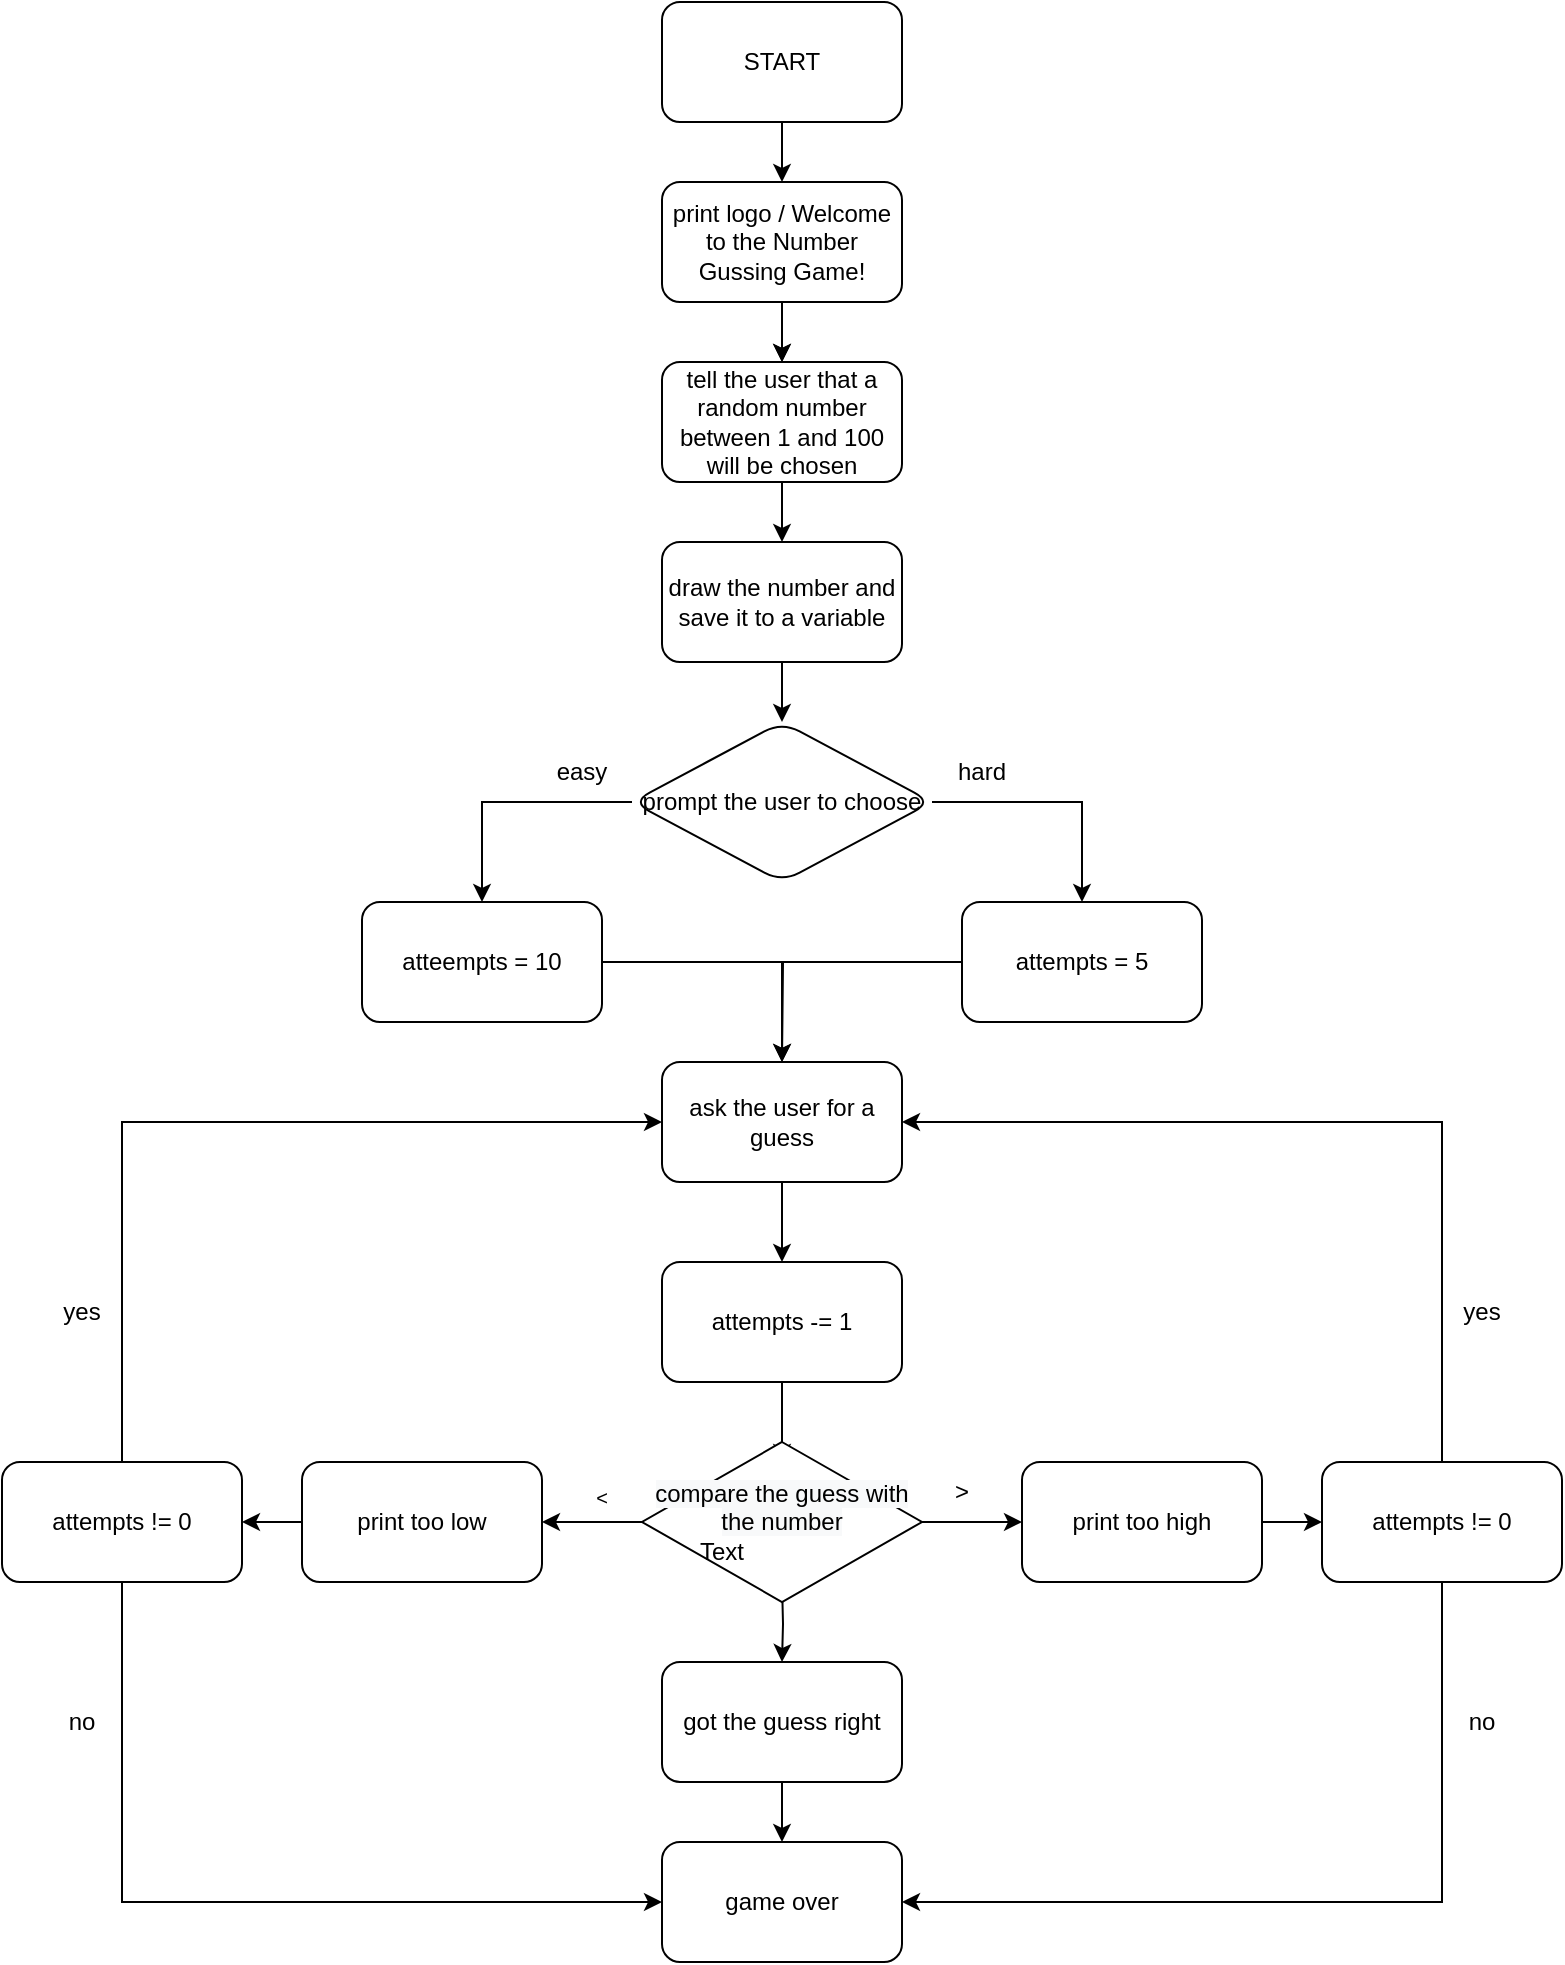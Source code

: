 <mxfile version="20.4.0" type="github">
  <diagram id="vDx_k-VLl8c18pL-Uctf" name="Página-1">
    <mxGraphModel dx="1038" dy="571" grid="1" gridSize="10" guides="1" tooltips="1" connect="1" arrows="1" fold="1" page="1" pageScale="1" pageWidth="827" pageHeight="1169" math="0" shadow="0">
      <root>
        <mxCell id="0" />
        <mxCell id="1" parent="0" />
        <mxCell id="YBvnHjmWqHKxDJ-1rs6f-3" value="" style="edgeStyle=orthogonalEdgeStyle;rounded=0;orthogonalLoop=1;jettySize=auto;html=1;" edge="1" parent="1" source="YBvnHjmWqHKxDJ-1rs6f-1" target="YBvnHjmWqHKxDJ-1rs6f-2">
          <mxGeometry relative="1" as="geometry" />
        </mxCell>
        <mxCell id="YBvnHjmWqHKxDJ-1rs6f-1" value="START" style="rounded=1;whiteSpace=wrap;html=1;" vertex="1" parent="1">
          <mxGeometry x="360" y="40" width="120" height="60" as="geometry" />
        </mxCell>
        <mxCell id="YBvnHjmWqHKxDJ-1rs6f-5" value="" style="edgeStyle=orthogonalEdgeStyle;rounded=0;orthogonalLoop=1;jettySize=auto;html=1;" edge="1" parent="1" source="YBvnHjmWqHKxDJ-1rs6f-2" target="YBvnHjmWqHKxDJ-1rs6f-4">
          <mxGeometry relative="1" as="geometry" />
        </mxCell>
        <mxCell id="YBvnHjmWqHKxDJ-1rs6f-8" style="edgeStyle=orthogonalEdgeStyle;rounded=0;orthogonalLoop=1;jettySize=auto;html=1;" edge="1" parent="1" source="YBvnHjmWqHKxDJ-1rs6f-2" target="YBvnHjmWqHKxDJ-1rs6f-4">
          <mxGeometry relative="1" as="geometry" />
        </mxCell>
        <mxCell id="YBvnHjmWqHKxDJ-1rs6f-2" value="print logo / Welcome to the Number Gussing Game!" style="whiteSpace=wrap;html=1;rounded=1;" vertex="1" parent="1">
          <mxGeometry x="360" y="130" width="120" height="60" as="geometry" />
        </mxCell>
        <mxCell id="YBvnHjmWqHKxDJ-1rs6f-7" value="" style="edgeStyle=orthogonalEdgeStyle;rounded=0;orthogonalLoop=1;jettySize=auto;html=1;" edge="1" parent="1" source="YBvnHjmWqHKxDJ-1rs6f-4" target="YBvnHjmWqHKxDJ-1rs6f-6">
          <mxGeometry relative="1" as="geometry" />
        </mxCell>
        <mxCell id="YBvnHjmWqHKxDJ-1rs6f-4" value="tell the user that a random number between 1 and 100 will be chosen" style="whiteSpace=wrap;html=1;rounded=1;" vertex="1" parent="1">
          <mxGeometry x="360" y="220" width="120" height="60" as="geometry" />
        </mxCell>
        <mxCell id="YBvnHjmWqHKxDJ-1rs6f-10" value="" style="edgeStyle=orthogonalEdgeStyle;rounded=0;orthogonalLoop=1;jettySize=auto;html=1;" edge="1" parent="1" source="YBvnHjmWqHKxDJ-1rs6f-6" target="YBvnHjmWqHKxDJ-1rs6f-9">
          <mxGeometry relative="1" as="geometry" />
        </mxCell>
        <mxCell id="YBvnHjmWqHKxDJ-1rs6f-6" value="draw the number and save it to a variable" style="whiteSpace=wrap;html=1;rounded=1;" vertex="1" parent="1">
          <mxGeometry x="360" y="310" width="120" height="60" as="geometry" />
        </mxCell>
        <mxCell id="YBvnHjmWqHKxDJ-1rs6f-18" style="edgeStyle=orthogonalEdgeStyle;rounded=0;orthogonalLoop=1;jettySize=auto;html=1;entryX=0.5;entryY=0;entryDx=0;entryDy=0;" edge="1" parent="1" source="YBvnHjmWqHKxDJ-1rs6f-9" target="YBvnHjmWqHKxDJ-1rs6f-17">
          <mxGeometry relative="1" as="geometry" />
        </mxCell>
        <mxCell id="YBvnHjmWqHKxDJ-1rs6f-24" style="edgeStyle=orthogonalEdgeStyle;rounded=0;orthogonalLoop=1;jettySize=auto;html=1;entryX=0.5;entryY=0;entryDx=0;entryDy=0;" edge="1" parent="1" source="YBvnHjmWqHKxDJ-1rs6f-9" target="YBvnHjmWqHKxDJ-1rs6f-16">
          <mxGeometry relative="1" as="geometry" />
        </mxCell>
        <mxCell id="YBvnHjmWqHKxDJ-1rs6f-9" value="prompt the user to choose" style="rhombus;whiteSpace=wrap;html=1;rounded=1;" vertex="1" parent="1">
          <mxGeometry x="345" y="400" width="150" height="80" as="geometry" />
        </mxCell>
        <mxCell id="YBvnHjmWqHKxDJ-1rs6f-30" value="" style="edgeStyle=orthogonalEdgeStyle;rounded=0;orthogonalLoop=1;jettySize=auto;html=1;" edge="1" parent="1" source="YBvnHjmWqHKxDJ-1rs6f-11" target="YBvnHjmWqHKxDJ-1rs6f-29">
          <mxGeometry relative="1" as="geometry" />
        </mxCell>
        <mxCell id="YBvnHjmWqHKxDJ-1rs6f-11" value="ask the user for a guess" style="rounded=1;whiteSpace=wrap;html=1;" vertex="1" parent="1">
          <mxGeometry x="360" y="570" width="120" height="60" as="geometry" />
        </mxCell>
        <mxCell id="YBvnHjmWqHKxDJ-1rs6f-13" value="easy" style="text;html=1;strokeColor=none;fillColor=none;align=center;verticalAlign=middle;whiteSpace=wrap;rounded=0;" vertex="1" parent="1">
          <mxGeometry x="290" y="410" width="60" height="30" as="geometry" />
        </mxCell>
        <mxCell id="YBvnHjmWqHKxDJ-1rs6f-27" style="edgeStyle=orthogonalEdgeStyle;rounded=0;orthogonalLoop=1;jettySize=auto;html=1;entryX=0.5;entryY=0;entryDx=0;entryDy=0;" edge="1" parent="1" source="YBvnHjmWqHKxDJ-1rs6f-16" target="YBvnHjmWqHKxDJ-1rs6f-11">
          <mxGeometry relative="1" as="geometry" />
        </mxCell>
        <mxCell id="YBvnHjmWqHKxDJ-1rs6f-16" value="attempts = 5" style="rounded=1;whiteSpace=wrap;html=1;" vertex="1" parent="1">
          <mxGeometry x="510" y="490" width="120" height="60" as="geometry" />
        </mxCell>
        <mxCell id="YBvnHjmWqHKxDJ-1rs6f-28" style="edgeStyle=orthogonalEdgeStyle;rounded=0;orthogonalLoop=1;jettySize=auto;html=1;" edge="1" parent="1" source="YBvnHjmWqHKxDJ-1rs6f-17">
          <mxGeometry relative="1" as="geometry">
            <mxPoint x="420" y="570" as="targetPoint" />
          </mxGeometry>
        </mxCell>
        <mxCell id="YBvnHjmWqHKxDJ-1rs6f-17" value="atteempts = 10" style="rounded=1;whiteSpace=wrap;html=1;" vertex="1" parent="1">
          <mxGeometry x="210" y="490" width="120" height="60" as="geometry" />
        </mxCell>
        <mxCell id="YBvnHjmWqHKxDJ-1rs6f-14" value="hard" style="text;html=1;strokeColor=none;fillColor=none;align=center;verticalAlign=middle;whiteSpace=wrap;rounded=0;" vertex="1" parent="1">
          <mxGeometry x="490" y="410" width="60" height="30" as="geometry" />
        </mxCell>
        <mxCell id="YBvnHjmWqHKxDJ-1rs6f-32" value="" style="edgeStyle=orthogonalEdgeStyle;rounded=0;orthogonalLoop=1;jettySize=auto;html=1;" edge="1" parent="1" source="YBvnHjmWqHKxDJ-1rs6f-29">
          <mxGeometry relative="1" as="geometry">
            <mxPoint x="420" y="770" as="targetPoint" />
          </mxGeometry>
        </mxCell>
        <mxCell id="YBvnHjmWqHKxDJ-1rs6f-29" value="attempts -= 1" style="rounded=1;whiteSpace=wrap;html=1;" vertex="1" parent="1">
          <mxGeometry x="360" y="670" width="120" height="60" as="geometry" />
        </mxCell>
        <mxCell id="YBvnHjmWqHKxDJ-1rs6f-44" value="" style="edgeStyle=orthogonalEdgeStyle;rounded=0;orthogonalLoop=1;jettySize=auto;html=1;" edge="1" parent="1" target="YBvnHjmWqHKxDJ-1rs6f-42">
          <mxGeometry relative="1" as="geometry">
            <mxPoint x="420" y="830" as="sourcePoint" />
          </mxGeometry>
        </mxCell>
        <mxCell id="YBvnHjmWqHKxDJ-1rs6f-56" value="" style="edgeStyle=orthogonalEdgeStyle;rounded=0;orthogonalLoop=1;jettySize=auto;html=1;" edge="1" parent="1" source="YBvnHjmWqHKxDJ-1rs6f-33" target="YBvnHjmWqHKxDJ-1rs6f-49">
          <mxGeometry relative="1" as="geometry" />
        </mxCell>
        <mxCell id="YBvnHjmWqHKxDJ-1rs6f-33" value="print too high" style="whiteSpace=wrap;html=1;rounded=1;" vertex="1" parent="1">
          <mxGeometry x="540" y="770" width="120" height="60" as="geometry" />
        </mxCell>
        <mxCell id="YBvnHjmWqHKxDJ-1rs6f-52" value="" style="edgeStyle=orthogonalEdgeStyle;rounded=0;orthogonalLoop=1;jettySize=auto;html=1;" edge="1" parent="1" source="YBvnHjmWqHKxDJ-1rs6f-35" target="YBvnHjmWqHKxDJ-1rs6f-50">
          <mxGeometry relative="1" as="geometry" />
        </mxCell>
        <mxCell id="YBvnHjmWqHKxDJ-1rs6f-35" value="print too low" style="whiteSpace=wrap;html=1;rounded=1;" vertex="1" parent="1">
          <mxGeometry x="180" y="770" width="120" height="60" as="geometry" />
        </mxCell>
        <mxCell id="YBvnHjmWqHKxDJ-1rs6f-40" value="game over" style="rounded=1;whiteSpace=wrap;html=1;" vertex="1" parent="1">
          <mxGeometry x="360" y="960" width="120" height="60" as="geometry" />
        </mxCell>
        <mxCell id="YBvnHjmWqHKxDJ-1rs6f-45" value="" style="edgeStyle=orthogonalEdgeStyle;rounded=0;orthogonalLoop=1;jettySize=auto;html=1;" edge="1" parent="1" source="YBvnHjmWqHKxDJ-1rs6f-42" target="YBvnHjmWqHKxDJ-1rs6f-40">
          <mxGeometry relative="1" as="geometry" />
        </mxCell>
        <mxCell id="YBvnHjmWqHKxDJ-1rs6f-42" value="got the guess right" style="rounded=1;whiteSpace=wrap;html=1;" vertex="1" parent="1">
          <mxGeometry x="360" y="870" width="120" height="60" as="geometry" />
        </mxCell>
        <mxCell id="YBvnHjmWqHKxDJ-1rs6f-51" value="" style="edgeStyle=orthogonalEdgeStyle;rounded=0;orthogonalLoop=1;jettySize=auto;html=1;" edge="1" parent="1" source="YBvnHjmWqHKxDJ-1rs6f-46" target="YBvnHjmWqHKxDJ-1rs6f-35">
          <mxGeometry relative="1" as="geometry" />
        </mxCell>
        <mxCell id="YBvnHjmWqHKxDJ-1rs6f-55" value="" style="edgeStyle=orthogonalEdgeStyle;rounded=0;orthogonalLoop=1;jettySize=auto;html=1;" edge="1" parent="1" source="YBvnHjmWqHKxDJ-1rs6f-46" target="YBvnHjmWqHKxDJ-1rs6f-33">
          <mxGeometry relative="1" as="geometry" />
        </mxCell>
        <mxCell id="YBvnHjmWqHKxDJ-1rs6f-46" value="&#xa;&lt;span style=&quot;color: rgb(0, 0, 0); font-family: Helvetica; font-size: 12px; font-style: normal; font-variant-ligatures: normal; font-variant-caps: normal; font-weight: 400; letter-spacing: normal; orphans: 2; text-align: center; text-indent: 0px; text-transform: none; widows: 2; word-spacing: 0px; -webkit-text-stroke-width: 0px; background-color: rgb(248, 249, 250); text-decoration-thickness: initial; text-decoration-style: initial; text-decoration-color: initial; float: none; display: inline !important;&quot;&gt;compare the guess with the number&lt;/span&gt;&#xa;&#xa;" style="rhombus;whiteSpace=wrap;html=1;" vertex="1" parent="1">
          <mxGeometry x="350" y="760" width="140" height="80" as="geometry" />
        </mxCell>
        <mxCell id="YBvnHjmWqHKxDJ-1rs6f-54" style="edgeStyle=orthogonalEdgeStyle;rounded=0;orthogonalLoop=1;jettySize=auto;html=1;entryX=1;entryY=0.5;entryDx=0;entryDy=0;exitX=0.5;exitY=0;exitDx=0;exitDy=0;" edge="1" parent="1" source="YBvnHjmWqHKxDJ-1rs6f-49" target="YBvnHjmWqHKxDJ-1rs6f-11">
          <mxGeometry relative="1" as="geometry" />
        </mxCell>
        <mxCell id="YBvnHjmWqHKxDJ-1rs6f-62" style="edgeStyle=orthogonalEdgeStyle;rounded=0;orthogonalLoop=1;jettySize=auto;html=1;entryX=1;entryY=0.5;entryDx=0;entryDy=0;exitX=0.5;exitY=1;exitDx=0;exitDy=0;" edge="1" parent="1" source="YBvnHjmWqHKxDJ-1rs6f-49" target="YBvnHjmWqHKxDJ-1rs6f-40">
          <mxGeometry relative="1" as="geometry" />
        </mxCell>
        <mxCell id="YBvnHjmWqHKxDJ-1rs6f-49" value="attempts != 0" style="rounded=1;whiteSpace=wrap;html=1;" vertex="1" parent="1">
          <mxGeometry x="690" y="770" width="120" height="60" as="geometry" />
        </mxCell>
        <mxCell id="YBvnHjmWqHKxDJ-1rs6f-53" style="edgeStyle=orthogonalEdgeStyle;rounded=0;orthogonalLoop=1;jettySize=auto;html=1;entryX=0;entryY=0.5;entryDx=0;entryDy=0;exitX=0.5;exitY=0;exitDx=0;exitDy=0;" edge="1" parent="1" source="YBvnHjmWqHKxDJ-1rs6f-50" target="YBvnHjmWqHKxDJ-1rs6f-11">
          <mxGeometry relative="1" as="geometry" />
        </mxCell>
        <mxCell id="YBvnHjmWqHKxDJ-1rs6f-61" style="edgeStyle=orthogonalEdgeStyle;rounded=0;orthogonalLoop=1;jettySize=auto;html=1;entryX=0;entryY=0.5;entryDx=0;entryDy=0;exitX=0.5;exitY=1;exitDx=0;exitDy=0;" edge="1" parent="1" source="YBvnHjmWqHKxDJ-1rs6f-50" target="YBvnHjmWqHKxDJ-1rs6f-40">
          <mxGeometry relative="1" as="geometry" />
        </mxCell>
        <mxCell id="YBvnHjmWqHKxDJ-1rs6f-50" value="attempts != 0" style="rounded=1;whiteSpace=wrap;html=1;" vertex="1" parent="1">
          <mxGeometry x="30" y="770" width="120" height="60" as="geometry" />
        </mxCell>
        <mxCell id="YBvnHjmWqHKxDJ-1rs6f-57" value="Text" style="text;html=1;strokeColor=none;fillColor=none;align=center;verticalAlign=middle;whiteSpace=wrap;rounded=0;" vertex="1" parent="1">
          <mxGeometry x="360" y="800" width="60" height="30" as="geometry" />
        </mxCell>
        <mxCell id="YBvnHjmWqHKxDJ-1rs6f-58" value="no" style="text;html=1;strokeColor=none;fillColor=none;align=center;verticalAlign=middle;whiteSpace=wrap;rounded=0;" vertex="1" parent="1">
          <mxGeometry x="740" y="885" width="60" height="30" as="geometry" />
        </mxCell>
        <mxCell id="YBvnHjmWqHKxDJ-1rs6f-59" value="&amp;gt;" style="text;html=1;strokeColor=none;fillColor=none;align=center;verticalAlign=middle;whiteSpace=wrap;rounded=0;" vertex="1" parent="1">
          <mxGeometry x="480" y="770" width="60" height="30" as="geometry" />
        </mxCell>
        <mxCell id="YBvnHjmWqHKxDJ-1rs6f-60" value="&lt;sub&gt;&amp;lt;&lt;/sub&gt;" style="text;html=1;strokeColor=none;fillColor=none;align=center;verticalAlign=middle;whiteSpace=wrap;rounded=0;" vertex="1" parent="1">
          <mxGeometry x="300" y="770" width="60" height="30" as="geometry" />
        </mxCell>
        <mxCell id="YBvnHjmWqHKxDJ-1rs6f-64" value="no" style="text;html=1;strokeColor=none;fillColor=none;align=center;verticalAlign=middle;whiteSpace=wrap;rounded=0;" vertex="1" parent="1">
          <mxGeometry x="40" y="885" width="60" height="30" as="geometry" />
        </mxCell>
        <mxCell id="YBvnHjmWqHKxDJ-1rs6f-65" value="yes" style="text;html=1;strokeColor=none;fillColor=none;align=center;verticalAlign=middle;whiteSpace=wrap;rounded=0;" vertex="1" parent="1">
          <mxGeometry x="40" y="680" width="60" height="30" as="geometry" />
        </mxCell>
        <mxCell id="YBvnHjmWqHKxDJ-1rs6f-66" value="yes" style="text;html=1;strokeColor=none;fillColor=none;align=center;verticalAlign=middle;whiteSpace=wrap;rounded=0;" vertex="1" parent="1">
          <mxGeometry x="740" y="680" width="60" height="30" as="geometry" />
        </mxCell>
      </root>
    </mxGraphModel>
  </diagram>
</mxfile>
